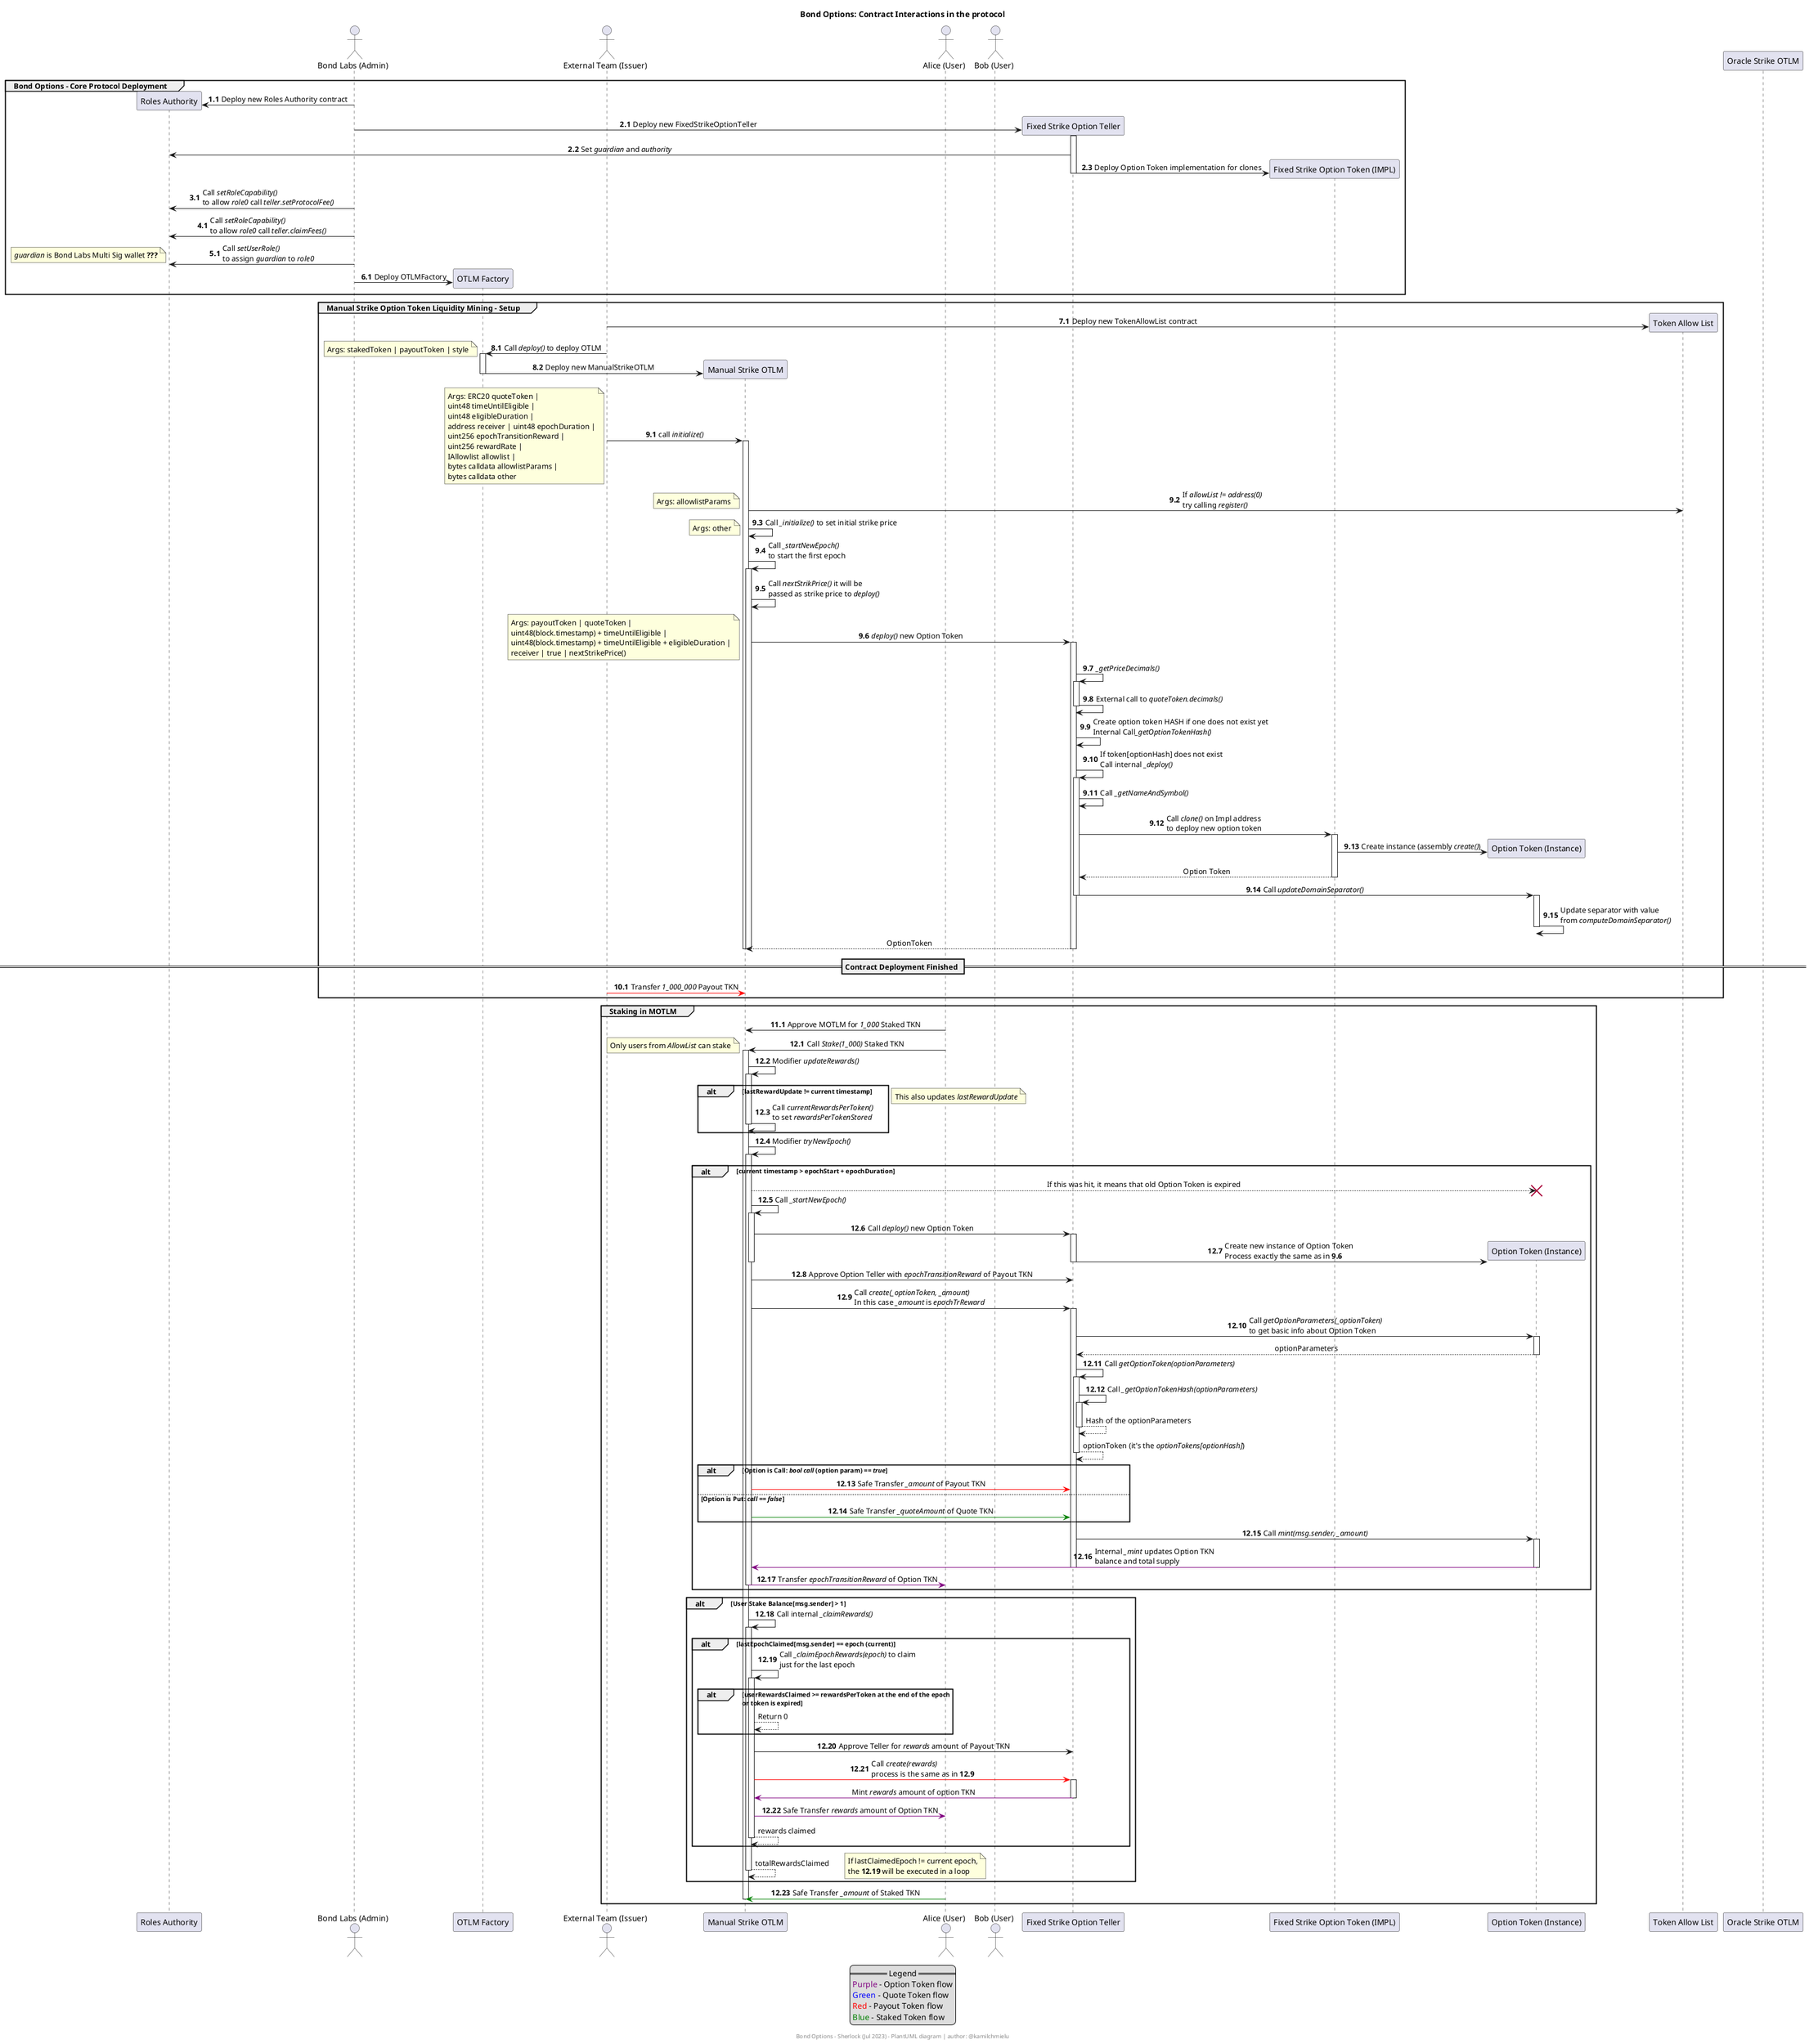 @startuml
title Bond Options: Contract Interactions in the protocol

/' //////////////////////////////////////////////////////////////////
//                      System Participants                        //
////////////////////////////////////////////////////////////////// '/

participant "Roles Authority" as RolesAuthority
actor "Bond Labs (Admin)" as Admin
participant "OTLM Factory" as OTLMFactory
actor "External Team (Issuer)" as Issuer
participant "Manual Strike OTLM" as ManualStrikeOTLM

actor "Alice (User)" as Alice
actor "Bob (User)" as Bob 

participant "Fixed Strike Option Teller" as FixedStrikeOptionTeller
participant "Fixed Strike Option Token (IMPL)" as FixedStrikeOptionToken

participant "Option Token (Instance)" as OptionToken

participant "Token Allow List" as TokenAllowList

participant "Oracle Strike OTLM" as OracleStrikeOTLM


/' //////////////////////////////////////////////////////////////////
//                         Interactions                            //
////////////////////////////////////////////////////////////////// '/
'Numbers are in the A.B.C format, by calling `inc A` you will increase the first number by 1'
autonumber 1.1
group Bond Options - Core Protocol Deployment
    Admin -> RolesAuthority ** : Deploy new Roles Authority contract

    autonumber inc A
    create FixedStrikeOptionTeller
    Admin -> FixedStrikeOptionTeller ++ : Deploy new FixedStrikeOptionTeller
    FixedStrikeOptionTeller -> RolesAuthority : Set //guardian// and //authority//
    create FixedStrikeOptionToken
    FixedStrikeOptionTeller -> FixedStrikeOptionToken : Deploy Option Token implementation for clones
    deactivate

    autonumber inc A
    Admin -> RolesAuthority : Call //setRoleCapability()//\nto allow //role0// call //teller.setProtocolFee()//

    autonumber inc A
    Admin -> RolesAuthority : Call //setRoleCapability()//\nto allow //role0// call //teller.claimFees()//

    autonumber inc A 
    Admin -> RolesAuthority : Call //setUserRole()//\nto assign //guardian// to //role0//
    note left: //guardian// is Bond Labs Multi Sig wallet **???**

    autonumber inc A
    Admin -> OTLMFactory ** : Deploy OTLMFactory
end

autonumber inc A
group Manual Strike Option Token Liquidity Mining - Setup
    Issuer -> TokenAllowList ** : Deploy new TokenAllowList contract
    
    autonumber inc A
    
    Issuer -> OTLMFactory ++ : Call //deploy()// to deploy OTLM
    note left : Args: stakedToken | payoutToken | style
    OTLMFactory -> ManualStrikeOTLM ** : Deploy new ManualStrikeOTLM
    deactivate

    autonumber inc A
    
    Issuer -> ManualStrikeOTLM ++ : call //initialize()//
    note left
        Args: ERC20 quoteToken |
        uint48 timeUntilEligible |
        uint48 eligibleDuration |
        address receiver | uint48 epochDuration |
        uint256 epochTransitionReward |
        uint256 rewardRate |
        IAllowlist allowlist |
        bytes calldata allowlistParams |
        bytes calldata other
    end note

    ManualStrikeOTLM -> TokenAllowList : If //allowList != address(0)//\ntry calling //register()//
    note left : Args: allowlistParams

    ManualStrikeOTLM -> ManualStrikeOTLM: Call //_initialize()// to set initial strike price
    note left : Args: other

    ManualStrikeOTLM -> ManualStrikeOTLM ++ : Call //_startNewEpoch()//\nto start the first epoch

    ManualStrikeOTLM -> ManualStrikeOTLM : Call //nextStrikPrice()// it will be\npassed as strike price to //deploy()//

    ManualStrikeOTLM -> FixedStrikeOptionTeller ++ : //deploy()// new Option Token
    note left
        Args: payoutToken | quoteToken |
        uint48(block.timestamp) + timeUntilEligible |
        uint48(block.timestamp) + timeUntilEligible + eligibleDuration |
        receiver | true | nextStrikePrice()
    end note

    FixedStrikeOptionTeller -> FixedStrikeOptionTeller ++ : //_getPriceDecimals()//
    FixedStrikeOptionTeller -> FixedStrikeOptionTeller -- : External call to //quoteToken.decimals()//
    FixedStrikeOptionTeller -> FixedStrikeOptionTeller: Create option token HASH if one does not exist yet\nInternal Call//_getOptionTokenHash()//
    FixedStrikeOptionTeller -> FixedStrikeOptionTeller ++ : If token[optionHash] does not exist\nCall internal //_deploy()//
    FixedStrikeOptionTeller -> FixedStrikeOptionTeller: Call //_getNameAndSymbol()//
    FixedStrikeOptionTeller -> FixedStrikeOptionToken ++ : Call //clone()// on Impl address\nto deploy new option token
    FixedStrikeOptionToken -> OptionToken **: Create instance (assembly //create()//)
    autonumber stop
    return Option Token
    autonumber resume
    FixedStrikeOptionTeller -> OptionToken --++ : Call //updateDomainSeparator()//
    OptionToken -> OptionToken -- : Update separator with value\nfrom //computeDomainSeparator()//
    autonumber stop
    return OptionToken
    autonumber resume
    deactivate
    deactivate

    == Contract Deployment Finished ==

    autonumber inc A
    Issuer -[#red]> ManualStrikeOTLM : Transfer //1_000_000// Payout TKN 
end

autonumber inc A
group Staking in MOTLM
    Alice -> ManualStrikeOTLM : Approve MOTLM for //1_000// Staked TKN

    autonumber inc A
    Alice -> ManualStrikeOTLM ++ : Call //Stake(1_000)// Staked TKN
    note left : Only users from //AllowList// can stake

    ManualStrikeOTLM -> ManualStrikeOTLM ++ : Modifier //updateRewards()//
    alt lastRewardUpdate != current timestamp 
        ManualStrikeOTLM -> ManualStrikeOTLM -- : Call //currentRewardsPerToken()//\nto set //rewardsPerTokenStored// 
    end
    note right : This also updates //lastRewardUpdate//
    
    ManualStrikeOTLM -> ManualStrikeOTLM ++ : Modifier //tryNewEpoch()//
    alt current timestamp > epochStart + epochDuration
        autonumber stop
        ManualStrikeOTLM --> OptionToken !! : If this was hit, it means that old Option Token is expired
        autonumber resume
        ManualStrikeOTLM -> ManualStrikeOTLM ++ : Call //_startNewEpoch()//
        ManualStrikeOTLM -> FixedStrikeOptionTeller ++ : Call //deploy()// new Option Token
        create OptionToken
        FixedStrikeOptionTeller -> OptionToken -- : Create new instance of Option Token\nProcess exactly the same as in **9.6**
        deactivate

        ManualStrikeOTLM -> FixedStrikeOptionTeller : Approve Option Teller with //epochTransitionReward// of Payout TKN
        ManualStrikeOTLM -> FixedStrikeOptionTeller ++ : Call //create(_optionToken, _amount)//\nIn this case //_amount// is //epochTrReward//
        FixedStrikeOptionTeller -> OptionToken ++ : Call //getOptionParameters(_optionToken)//\nto get basic info about Option Token
        autonumber stop
        return optionParameters
        autonumber resume
        FixedStrikeOptionTeller -> FixedStrikeOptionTeller ++ : Call //getOptionToken(optionParameters)//
        FixedStrikeOptionTeller -> FixedStrikeOptionTeller ++ : Call //_getOptionTokenHash(optionParameters)//
        autonumber stop
        return Hash of the optionParameters
        return optionToken (it's the //optionTokens[optionHash]//)
        autonumber resume

        alt Option is Call: //bool call// (option param) //== true//
            ManualStrikeOTLM -[#red]> FixedStrikeOptionTeller : Safe Transfer //_amount// of Payout TKN
        else Option is Put: //call == false//
            ManualStrikeOTLM -[#green]> FixedStrikeOptionTeller : Safe Transfer //_quoteAmount// of Quote TKN
        end

        FixedStrikeOptionTeller -> OptionToken ++ : Call //mint(msg.sender, _amount)//
        OptionToken -[#purple]> ManualStrikeOTLM -- : Internal //_mint// updates Option TKN\nbalance and total supply
        deactivate

        ManualStrikeOTLM -[#purple]> Alice -- : Transfer //epochTransitionReward// of Option TKN
    end

    alt User Stake Balance[msg.sender] > 1
        ManualStrikeOTLM -> ManualStrikeOTLM ++ : Call internal //_claimRewards()//
        alt lastEpochClaimed[msg.sender] == epoch (current)
            ManualStrikeOTLM -> ManualStrikeOTLM ++ : Call //_claimEpochRewards(epoch)// to claim\njust for the last epoch
            alt userRewardsClaimed >= rewardsPerToken at the end of the epoch\nor token is expired
                autonumber stop
                ManualStrikeOTLM --> ManualStrikeOTLM : Return 0
                autonumber resume
            end
            ManualStrikeOTLM -> FixedStrikeOptionTeller : Approve Teller for //rewards// amount of Payout TKN
            ManualStrikeOTLM -[#red]> FixedStrikeOptionTeller ++ : Call //create(rewards)//\nprocess is the same as in **12.9**
            autonumber stop
            FixedStrikeOptionTeller -[#purple]> ManualStrikeOTLM -- : Mint //rewards// amount of option TKN 
            autonumber resume
            ManualStrikeOTLM -[#purple]> Alice : Safe Transfer //rewards// amount of Option TKN

            autonumber stop
            return rewards claimed
            autonumber resume
        end 
        autonumber stop
        return totalRewardsClaimed
        note right : If lastClaimedEpoch != current epoch,\nthe **12.19** will be executed in a loop
        autonumber resume
    end
    Alice -[#green]> ManualStrikeOTLM : Safe Transfer //_amount// of Staked TKN
    deactivate
end

/' //////////////////////////////////////////////////////////////////
//                            Legend                               //
////////////////////////////////////////////////////////////////// '/

legend
    == Legend ==
    ' <font color=orange>Orange</font> - 
    <font color=purple>Purple</font> - Option Token flow
    <font color=blue>Green</font> - Quote Token flow
    <font color=red>Red</font> - Payout Token flow
    <font color=green>Blue</font> - Staked Token flow
endlegend

/' //////////////////////////////////////////////////////////////////
//                            Styling                              //
////////////////////////////////////////////////////////////////// '/

skinparam sequenceMessageAlign center

skinparam note {
    BorderColor black
    BackgroundColor white
    FontColor black
}

skinparam participant {
    FontSize 25
    BackgroundColor lightgray
}

footer Bond Options - Sherlock (Jul 2023) - PlantUML diagram | author: @kamilchmielu
@enduml
